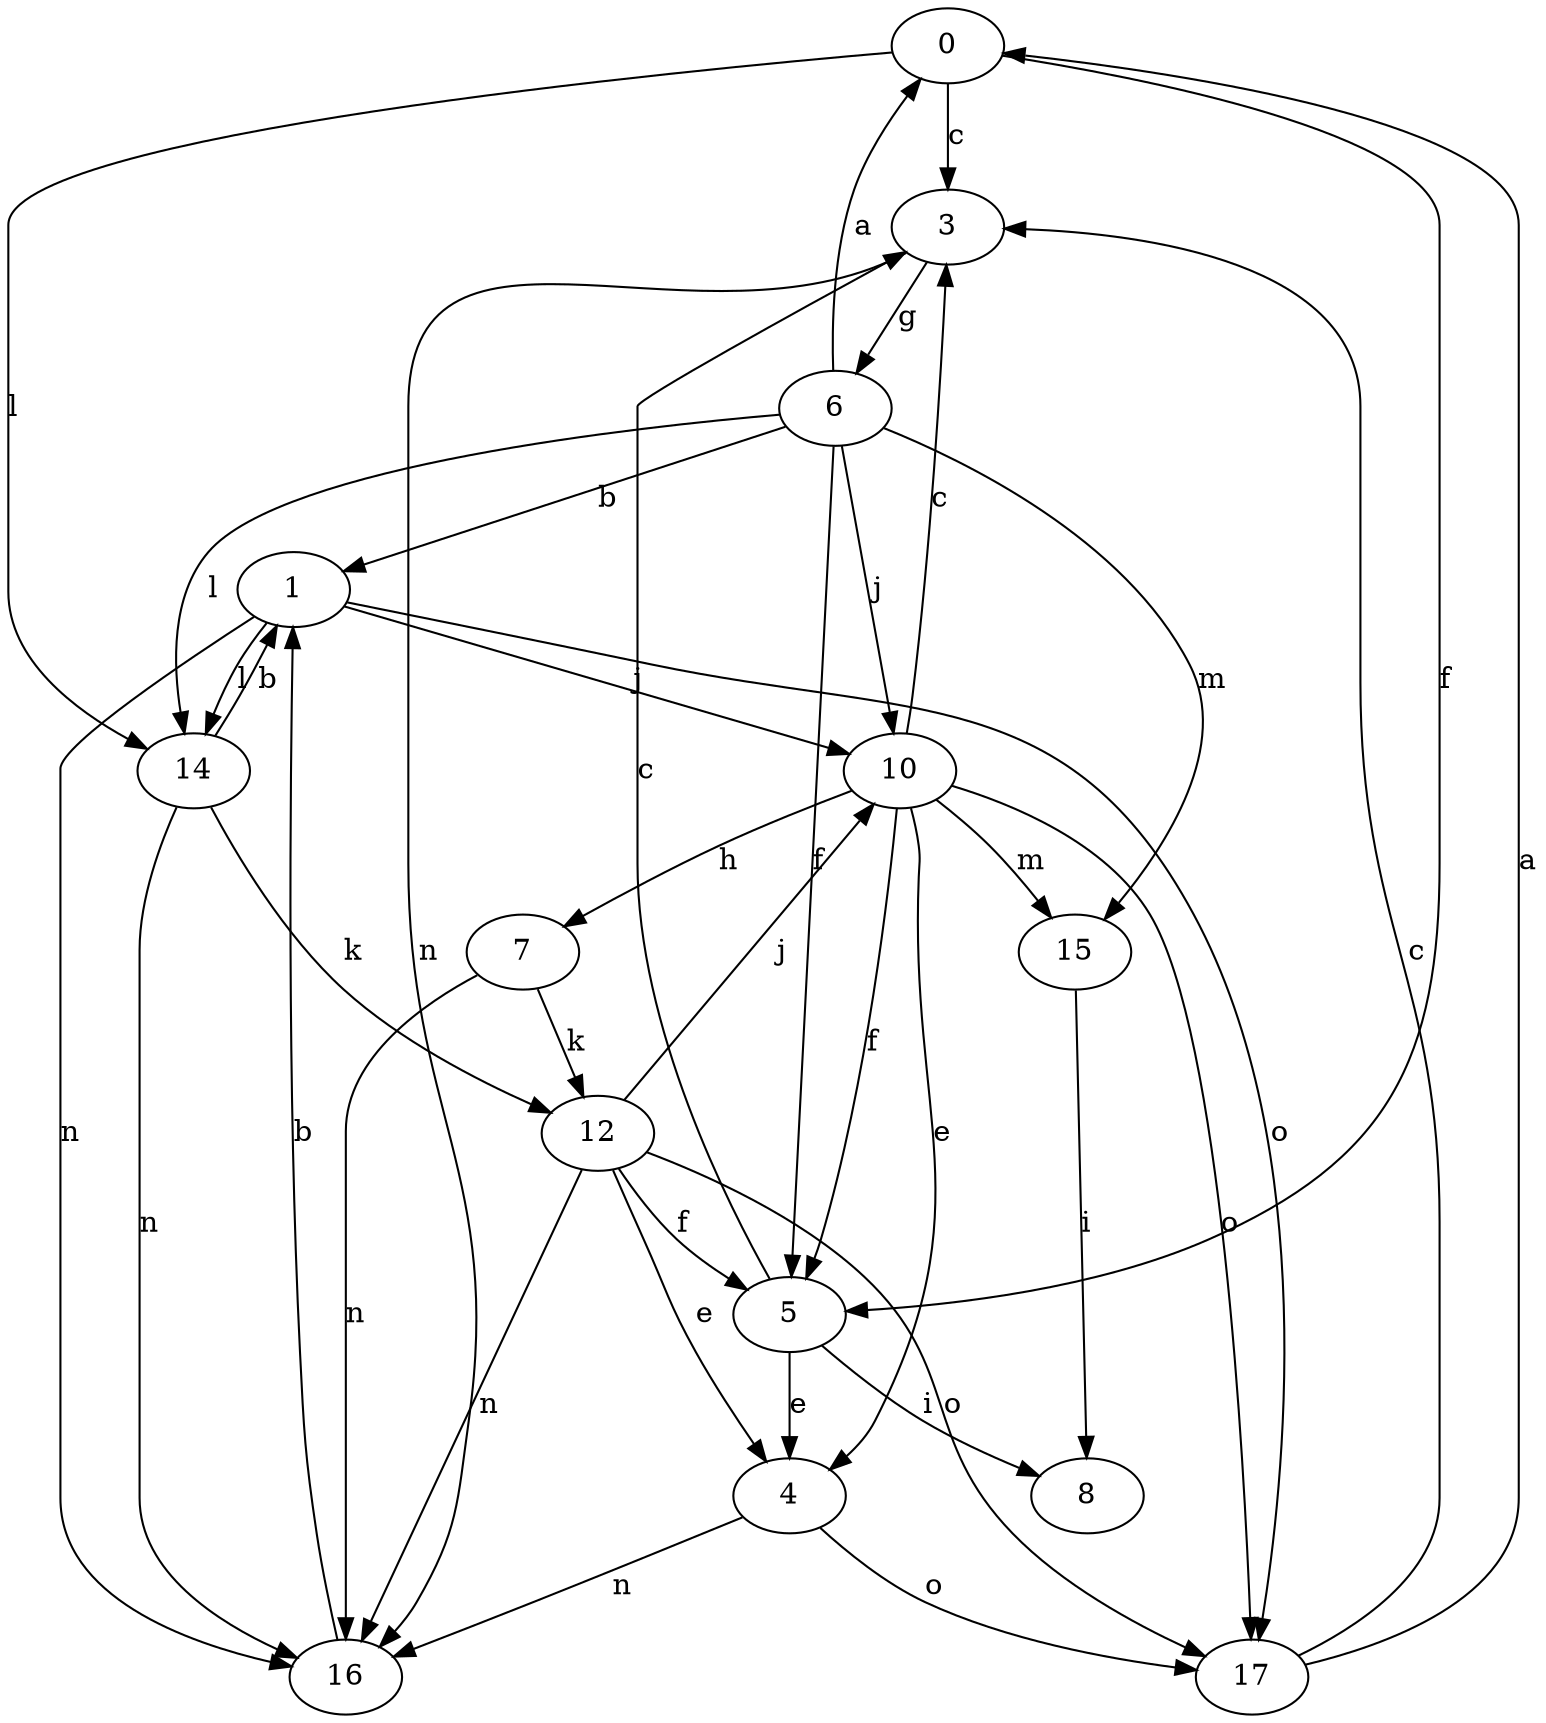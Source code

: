 strict digraph  {
0;
1;
3;
4;
5;
6;
7;
8;
10;
12;
14;
15;
16;
17;
0 -> 3  [label=c];
0 -> 5  [label=f];
0 -> 14  [label=l];
1 -> 10  [label=j];
1 -> 14  [label=l];
1 -> 16  [label=n];
1 -> 17  [label=o];
3 -> 6  [label=g];
3 -> 16  [label=n];
4 -> 16  [label=n];
4 -> 17  [label=o];
5 -> 3  [label=c];
5 -> 4  [label=e];
5 -> 8  [label=i];
6 -> 0  [label=a];
6 -> 1  [label=b];
6 -> 5  [label=f];
6 -> 10  [label=j];
6 -> 14  [label=l];
6 -> 15  [label=m];
7 -> 12  [label=k];
7 -> 16  [label=n];
10 -> 3  [label=c];
10 -> 4  [label=e];
10 -> 5  [label=f];
10 -> 7  [label=h];
10 -> 15  [label=m];
10 -> 17  [label=o];
12 -> 4  [label=e];
12 -> 5  [label=f];
12 -> 10  [label=j];
12 -> 16  [label=n];
12 -> 17  [label=o];
14 -> 1  [label=b];
14 -> 12  [label=k];
14 -> 16  [label=n];
15 -> 8  [label=i];
16 -> 1  [label=b];
17 -> 0  [label=a];
17 -> 3  [label=c];
}
